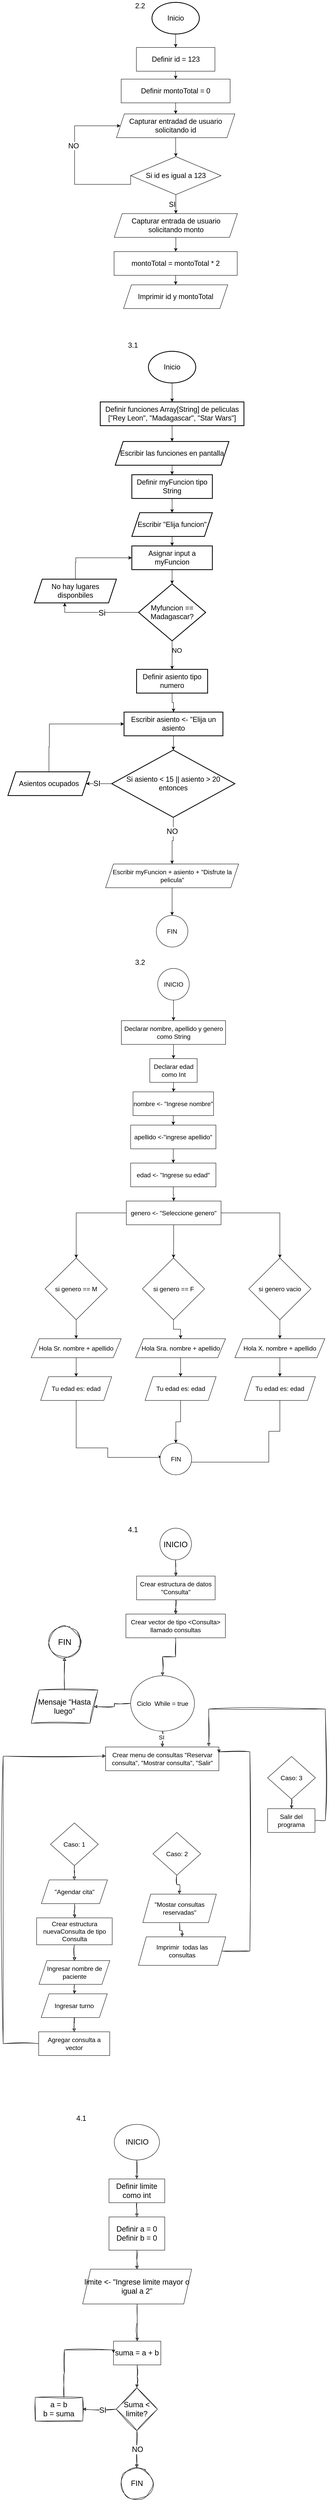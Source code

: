 <mxfile version="23.1.5" type="github">
  <diagram name="Page-1" id="D6jSuuYGtf3E4rri9tUM">
    <mxGraphModel dx="2142" dy="1174" grid="1" gridSize="12" guides="1" tooltips="1" connect="1" arrows="1" fold="1" page="1" pageScale="1" pageWidth="850" pageHeight="1100" math="0" shadow="0">
      <root>
        <mxCell id="0" />
        <mxCell id="1" parent="0" />
        <mxCell id="xoTJzdg2lMnU-Vgop3UH-8" style="edgeStyle=orthogonalEdgeStyle;rounded=0;orthogonalLoop=1;jettySize=auto;html=1;entryX=0.5;entryY=0;entryDx=0;entryDy=0;shadow=0;fontSize=18;" parent="1" source="JSRVEFu7Q7TZ1jJsunZb-2" target="xoTJzdg2lMnU-Vgop3UH-2" edge="1">
          <mxGeometry relative="1" as="geometry" />
        </mxCell>
        <mxCell id="JSRVEFu7Q7TZ1jJsunZb-2" value="&lt;div style=&quot;font-size: 18px;&quot;&gt;&lt;font style=&quot;font-size: 18px;&quot;&gt;Inicio&lt;/font&gt;&lt;/div&gt;" style="ellipse;whiteSpace=wrap;html=1;align=center;strokeWidth=2;fontSize=18;" parent="1" vertex="1">
          <mxGeometry x="365" y="90" width="120" height="80" as="geometry" />
        </mxCell>
        <mxCell id="xoTJzdg2lMnU-Vgop3UH-7" value="" style="edgeStyle=orthogonalEdgeStyle;rounded=0;orthogonalLoop=1;jettySize=auto;html=1;shadow=0;fontSize=18;" parent="1" source="xoTJzdg2lMnU-Vgop3UH-2" target="xoTJzdg2lMnU-Vgop3UH-6" edge="1">
          <mxGeometry relative="1" as="geometry" />
        </mxCell>
        <mxCell id="xoTJzdg2lMnU-Vgop3UH-2" value="&lt;font style=&quot;font-size: 18px;&quot;&gt;Definir id = 123&lt;br style=&quot;font-size: 18px;&quot;&gt;&lt;/font&gt;" style="rounded=0;whiteSpace=wrap;html=1;shadow=0;fontSize=18;" parent="1" vertex="1">
          <mxGeometry x="325.5" y="204" width="199" height="60" as="geometry" />
        </mxCell>
        <mxCell id="xoTJzdg2lMnU-Vgop3UH-12" value="" style="edgeStyle=orthogonalEdgeStyle;rounded=0;orthogonalLoop=1;jettySize=auto;html=1;fontSize=18;" parent="1" source="xoTJzdg2lMnU-Vgop3UH-6" target="xoTJzdg2lMnU-Vgop3UH-11" edge="1">
          <mxGeometry relative="1" as="geometry" />
        </mxCell>
        <mxCell id="xoTJzdg2lMnU-Vgop3UH-6" value="Definir montoTotal = 0" style="whiteSpace=wrap;html=1;rounded=0;shadow=0;fontSize=18;" parent="1" vertex="1">
          <mxGeometry x="287" y="284" width="276" height="60" as="geometry" />
        </mxCell>
        <mxCell id="xoTJzdg2lMnU-Vgop3UH-18" value="" style="edgeStyle=orthogonalEdgeStyle;rounded=0;orthogonalLoop=1;jettySize=auto;html=1;fontSize=18;" parent="1" source="xoTJzdg2lMnU-Vgop3UH-11" target="xoTJzdg2lMnU-Vgop3UH-17" edge="1">
          <mxGeometry relative="1" as="geometry" />
        </mxCell>
        <mxCell id="xoTJzdg2lMnU-Vgop3UH-11" value="Capturar entradad de usuario solicitando id" style="shape=parallelogram;perimeter=parallelogramPerimeter;whiteSpace=wrap;html=1;fixedSize=1;fontSize=18;rounded=0;shadow=0;" parent="1" vertex="1">
          <mxGeometry x="275" y="372" width="300" height="60" as="geometry" />
        </mxCell>
        <mxCell id="xoTJzdg2lMnU-Vgop3UH-19" style="edgeStyle=orthogonalEdgeStyle;rounded=0;orthogonalLoop=1;jettySize=auto;html=1;entryX=0;entryY=0.5;entryDx=0;entryDy=0;exitX=0;exitY=0.5;exitDx=0;exitDy=0;fontSize=18;" parent="1" source="xoTJzdg2lMnU-Vgop3UH-17" target="xoTJzdg2lMnU-Vgop3UH-11" edge="1">
          <mxGeometry relative="1" as="geometry">
            <mxPoint x="168" y="396" as="targetPoint" />
            <Array as="points">
              <mxPoint x="311" y="550" />
              <mxPoint x="169" y="550" />
              <mxPoint x="169" y="402" />
            </Array>
          </mxGeometry>
        </mxCell>
        <mxCell id="xoTJzdg2lMnU-Vgop3UH-20" value="NO" style="edgeLabel;html=1;align=center;verticalAlign=middle;resizable=0;points=[];fontSize=18;" parent="xoTJzdg2lMnU-Vgop3UH-19" vertex="1" connectable="0">
          <mxGeometry x="0.222" y="3" relative="1" as="geometry">
            <mxPoint as="offset" />
          </mxGeometry>
        </mxCell>
        <mxCell id="xoTJzdg2lMnU-Vgop3UH-22" value="" style="edgeStyle=orthogonalEdgeStyle;rounded=0;orthogonalLoop=1;jettySize=auto;html=1;fontSize=18;" parent="1" source="xoTJzdg2lMnU-Vgop3UH-17" target="xoTJzdg2lMnU-Vgop3UH-21" edge="1">
          <mxGeometry relative="1" as="geometry" />
        </mxCell>
        <mxCell id="xoTJzdg2lMnU-Vgop3UH-17" value="Si id es igual a 123" style="rhombus;whiteSpace=wrap;html=1;fontSize=18;rounded=0;shadow=0;" parent="1" vertex="1">
          <mxGeometry x="311" y="480" width="229" height="96" as="geometry" />
        </mxCell>
        <mxCell id="xoTJzdg2lMnU-Vgop3UH-25" value="" style="edgeStyle=orthogonalEdgeStyle;rounded=0;orthogonalLoop=1;jettySize=auto;html=1;fontSize=18;" parent="1" source="xoTJzdg2lMnU-Vgop3UH-21" target="xoTJzdg2lMnU-Vgop3UH-24" edge="1">
          <mxGeometry relative="1" as="geometry" />
        </mxCell>
        <mxCell id="xoTJzdg2lMnU-Vgop3UH-21" value="Capturar entrada de usuario solicitando monto" style="shape=parallelogram;perimeter=parallelogramPerimeter;whiteSpace=wrap;html=1;fixedSize=1;fontSize=18;rounded=0;shadow=0;" parent="1" vertex="1">
          <mxGeometry x="269.5" y="624" width="312" height="60" as="geometry" />
        </mxCell>
        <mxCell id="xoTJzdg2lMnU-Vgop3UH-23" value="SI" style="text;html=1;align=center;verticalAlign=middle;resizable=0;points=[];autosize=1;strokeColor=none;fillColor=none;fontSize=18;" parent="1" vertex="1">
          <mxGeometry x="392" y="583" width="48" height="36" as="geometry" />
        </mxCell>
        <mxCell id="xoTJzdg2lMnU-Vgop3UH-27" value="" style="edgeStyle=orthogonalEdgeStyle;rounded=0;orthogonalLoop=1;jettySize=auto;html=1;fontSize=18;" parent="1" source="xoTJzdg2lMnU-Vgop3UH-24" target="xoTJzdg2lMnU-Vgop3UH-26" edge="1">
          <mxGeometry relative="1" as="geometry" />
        </mxCell>
        <mxCell id="xoTJzdg2lMnU-Vgop3UH-24" value="montoTotal = montoTotal * 2" style="rounded=0;whiteSpace=wrap;html=1;fontSize=18;shadow=0;" parent="1" vertex="1">
          <mxGeometry x="269" y="720" width="312" height="60" as="geometry" />
        </mxCell>
        <mxCell id="xoTJzdg2lMnU-Vgop3UH-26" value="Imprimir id y montoTotal" style="shape=parallelogram;perimeter=parallelogramPerimeter;whiteSpace=wrap;html=1;fixedSize=1;fontSize=18;rounded=0;shadow=0;" parent="1" vertex="1">
          <mxGeometry x="293" y="804" width="264" height="60" as="geometry" />
        </mxCell>
        <mxCell id="xoTJzdg2lMnU-Vgop3UH-28" value="&lt;font style=&quot;font-size: 18px;&quot;&gt;2.2&lt;/font&gt;" style="text;html=1;align=center;verticalAlign=middle;whiteSpace=wrap;rounded=0;" parent="1" vertex="1">
          <mxGeometry x="305" y="84" width="60" height="30" as="geometry" />
        </mxCell>
        <mxCell id="ddKnpVyn28bCaXbPGC_H-5" value="" style="edgeStyle=orthogonalEdgeStyle;rounded=0;orthogonalLoop=1;jettySize=auto;html=1;" parent="1" source="ddKnpVyn28bCaXbPGC_H-1" target="ddKnpVyn28bCaXbPGC_H-4" edge="1">
          <mxGeometry relative="1" as="geometry" />
        </mxCell>
        <mxCell id="ddKnpVyn28bCaXbPGC_H-1" value="&lt;div style=&quot;font-size: 18px;&quot;&gt;&lt;font style=&quot;font-size: 18px;&quot;&gt;Inicio&lt;/font&gt;&lt;/div&gt;" style="ellipse;whiteSpace=wrap;html=1;align=center;strokeWidth=2;fontSize=18;" parent="1" vertex="1">
          <mxGeometry x="356" y="972" width="120" height="80" as="geometry" />
        </mxCell>
        <mxCell id="ddKnpVyn28bCaXbPGC_H-2" value="&lt;font style=&quot;font-size: 18px;&quot;&gt;3.1&lt;/font&gt;" style="text;html=1;align=center;verticalAlign=middle;whiteSpace=wrap;rounded=0;" parent="1" vertex="1">
          <mxGeometry x="287" y="942" width="60" height="30" as="geometry" />
        </mxCell>
        <mxCell id="ddKnpVyn28bCaXbPGC_H-7" value="" style="edgeStyle=orthogonalEdgeStyle;rounded=0;orthogonalLoop=1;jettySize=auto;html=1;" parent="1" source="ddKnpVyn28bCaXbPGC_H-4" target="ddKnpVyn28bCaXbPGC_H-6" edge="1">
          <mxGeometry relative="1" as="geometry" />
        </mxCell>
        <mxCell id="ddKnpVyn28bCaXbPGC_H-4" value="Definir funciones Array[String] de peliculas [&quot;Rey Leon&quot;, &quot;Madagascar&quot;, &quot;Star Wars&quot;]" style="whiteSpace=wrap;html=1;fontSize=18;strokeWidth=2;" parent="1" vertex="1">
          <mxGeometry x="234" y="1100" width="364" height="60" as="geometry" />
        </mxCell>
        <mxCell id="ddKnpVyn28bCaXbPGC_H-9" value="" style="edgeStyle=orthogonalEdgeStyle;rounded=0;orthogonalLoop=1;jettySize=auto;html=1;" parent="1" source="ddKnpVyn28bCaXbPGC_H-6" target="ddKnpVyn28bCaXbPGC_H-8" edge="1">
          <mxGeometry relative="1" as="geometry" />
        </mxCell>
        <mxCell id="ddKnpVyn28bCaXbPGC_H-6" value="Escribir las funciones en pantalla" style="shape=parallelogram;perimeter=parallelogramPerimeter;whiteSpace=wrap;html=1;fixedSize=1;fontSize=18;strokeWidth=2;" parent="1" vertex="1">
          <mxGeometry x="272" y="1200" width="288" height="60" as="geometry" />
        </mxCell>
        <mxCell id="ddKnpVyn28bCaXbPGC_H-11" value="" style="edgeStyle=orthogonalEdgeStyle;rounded=0;orthogonalLoop=1;jettySize=auto;html=1;" parent="1" source="ddKnpVyn28bCaXbPGC_H-8" target="ddKnpVyn28bCaXbPGC_H-10" edge="1">
          <mxGeometry relative="1" as="geometry" />
        </mxCell>
        <mxCell id="ddKnpVyn28bCaXbPGC_H-8" value="Definir myFuncion tipo String" style="whiteSpace=wrap;html=1;fontSize=18;strokeWidth=2;" parent="1" vertex="1">
          <mxGeometry x="314" y="1284" width="204" height="60" as="geometry" />
        </mxCell>
        <mxCell id="ddKnpVyn28bCaXbPGC_H-13" value="" style="edgeStyle=orthogonalEdgeStyle;rounded=0;orthogonalLoop=1;jettySize=auto;html=1;" parent="1" source="ddKnpVyn28bCaXbPGC_H-10" target="ddKnpVyn28bCaXbPGC_H-12" edge="1">
          <mxGeometry relative="1" as="geometry" />
        </mxCell>
        <mxCell id="ddKnpVyn28bCaXbPGC_H-10" value="Escribir &quot;Elija funcion&quot;" style="shape=parallelogram;perimeter=parallelogramPerimeter;whiteSpace=wrap;html=1;fixedSize=1;fontSize=18;strokeWidth=2;" parent="1" vertex="1">
          <mxGeometry x="314" y="1380" width="204" height="60" as="geometry" />
        </mxCell>
        <mxCell id="ddKnpVyn28bCaXbPGC_H-15" value="" style="edgeStyle=orthogonalEdgeStyle;rounded=0;orthogonalLoop=1;jettySize=auto;html=1;" parent="1" source="ddKnpVyn28bCaXbPGC_H-12" target="ddKnpVyn28bCaXbPGC_H-14" edge="1">
          <mxGeometry relative="1" as="geometry" />
        </mxCell>
        <mxCell id="ddKnpVyn28bCaXbPGC_H-12" value="Asignar input a myFuncion" style="whiteSpace=wrap;html=1;fontSize=18;strokeWidth=2;" parent="1" vertex="1">
          <mxGeometry x="314" y="1464" width="204" height="60" as="geometry" />
        </mxCell>
        <mxCell id="ddKnpVyn28bCaXbPGC_H-24" style="edgeStyle=orthogonalEdgeStyle;rounded=0;orthogonalLoop=1;jettySize=auto;html=1;entryX=0.37;entryY=1;entryDx=0;entryDy=0;entryPerimeter=0;fontSize=18;" parent="1" source="ddKnpVyn28bCaXbPGC_H-14" target="ddKnpVyn28bCaXbPGC_H-20" edge="1">
          <mxGeometry relative="1" as="geometry">
            <mxPoint x="156" y="1632" as="targetPoint" />
          </mxGeometry>
        </mxCell>
        <mxCell id="ddKnpVyn28bCaXbPGC_H-28" value="&lt;font style=&quot;font-size: 20px;&quot;&gt;Si&lt;/font&gt;" style="edgeLabel;html=1;align=center;verticalAlign=middle;resizable=0;points=[];" parent="ddKnpVyn28bCaXbPGC_H-24" vertex="1" connectable="0">
          <mxGeometry x="-0.118" relative="1" as="geometry">
            <mxPoint as="offset" />
          </mxGeometry>
        </mxCell>
        <mxCell id="ddKnpVyn28bCaXbPGC_H-30" value="" style="edgeStyle=orthogonalEdgeStyle;rounded=0;orthogonalLoop=1;jettySize=auto;html=1;" parent="1" source="ddKnpVyn28bCaXbPGC_H-14" target="ddKnpVyn28bCaXbPGC_H-29" edge="1">
          <mxGeometry relative="1" as="geometry" />
        </mxCell>
        <mxCell id="ddKnpVyn28bCaXbPGC_H-14" value="Myfuncion == Madagascar?" style="rhombus;whiteSpace=wrap;html=1;fontSize=18;strokeWidth=2;" parent="1" vertex="1">
          <mxGeometry x="331" y="1560" width="170" height="144" as="geometry" />
        </mxCell>
        <mxCell id="ddKnpVyn28bCaXbPGC_H-26" style="edgeStyle=orthogonalEdgeStyle;rounded=0;orthogonalLoop=1;jettySize=auto;html=1;entryX=0;entryY=0.5;entryDx=0;entryDy=0;" parent="1" source="ddKnpVyn28bCaXbPGC_H-20" target="ddKnpVyn28bCaXbPGC_H-12" edge="1">
          <mxGeometry relative="1" as="geometry">
            <mxPoint x="171" y="1464" as="targetPoint" />
            <Array as="points">
              <mxPoint x="171" y="1506" />
              <mxPoint x="172" y="1506" />
              <mxPoint x="172" y="1494" />
            </Array>
          </mxGeometry>
        </mxCell>
        <mxCell id="ddKnpVyn28bCaXbPGC_H-20" value="No hay lugares disponbiles" style="shape=parallelogram;perimeter=parallelogramPerimeter;whiteSpace=wrap;html=1;fixedSize=1;fontSize=18;strokeWidth=2;" parent="1" vertex="1">
          <mxGeometry x="67" y="1548" width="208" height="60" as="geometry" />
        </mxCell>
        <mxCell id="ddKnpVyn28bCaXbPGC_H-32" value="" style="edgeStyle=orthogonalEdgeStyle;rounded=0;orthogonalLoop=1;jettySize=auto;html=1;" parent="1" source="ddKnpVyn28bCaXbPGC_H-29" target="ddKnpVyn28bCaXbPGC_H-31" edge="1">
          <mxGeometry relative="1" as="geometry" />
        </mxCell>
        <mxCell id="ddKnpVyn28bCaXbPGC_H-29" value="Definir asiento tipo numero" style="whiteSpace=wrap;html=1;fontSize=18;strokeWidth=2;" parent="1" vertex="1">
          <mxGeometry x="326" y="1776" width="180" height="60" as="geometry" />
        </mxCell>
        <mxCell id="ddKnpVyn28bCaXbPGC_H-34" value="" style="edgeStyle=orthogonalEdgeStyle;rounded=0;orthogonalLoop=1;jettySize=auto;html=1;" parent="1" source="ddKnpVyn28bCaXbPGC_H-31" target="ddKnpVyn28bCaXbPGC_H-33" edge="1">
          <mxGeometry relative="1" as="geometry" />
        </mxCell>
        <mxCell id="ddKnpVyn28bCaXbPGC_H-31" value="Escribir asiento &amp;lt;- &quot;Elija un asiento" style="whiteSpace=wrap;html=1;fontSize=18;strokeWidth=2;" parent="1" vertex="1">
          <mxGeometry x="294.25" y="1884" width="250.5" height="60" as="geometry" />
        </mxCell>
        <mxCell id="ddKnpVyn28bCaXbPGC_H-38" style="edgeStyle=orthogonalEdgeStyle;rounded=0;orthogonalLoop=1;jettySize=auto;html=1;" parent="1" source="ddKnpVyn28bCaXbPGC_H-33" target="ddKnpVyn28bCaXbPGC_H-35" edge="1">
          <mxGeometry relative="1" as="geometry" />
        </mxCell>
        <mxCell id="ddKnpVyn28bCaXbPGC_H-41" value="SI" style="edgeLabel;html=1;align=center;verticalAlign=middle;resizable=0;points=[];fontSize=19;" parent="ddKnpVyn28bCaXbPGC_H-38" vertex="1" connectable="0">
          <mxGeometry x="0.187" relative="1" as="geometry">
            <mxPoint as="offset" />
          </mxGeometry>
        </mxCell>
        <mxCell id="ddKnpVyn28bCaXbPGC_H-40" style="edgeStyle=orthogonalEdgeStyle;rounded=0;orthogonalLoop=1;jettySize=auto;html=1;entryX=0.5;entryY=0;entryDx=0;entryDy=0;" parent="1" source="ddKnpVyn28bCaXbPGC_H-33" target="ddKnpVyn28bCaXbPGC_H-44" edge="1">
          <mxGeometry relative="1" as="geometry">
            <mxPoint x="420" y="2268" as="targetPoint" />
          </mxGeometry>
        </mxCell>
        <mxCell id="ddKnpVyn28bCaXbPGC_H-42" value="&lt;font style=&quot;font-size: 19px;&quot;&gt;NO&lt;/font&gt;" style="edgeLabel;html=1;align=center;verticalAlign=middle;resizable=0;points=[];" parent="ddKnpVyn28bCaXbPGC_H-40" vertex="1" connectable="0">
          <mxGeometry x="-0.413" y="-3" relative="1" as="geometry">
            <mxPoint as="offset" />
          </mxGeometry>
        </mxCell>
        <mxCell id="ddKnpVyn28bCaXbPGC_H-33" value="Si asiento &lt; 15 || asiento &gt; 20 entonces" style="rhombus;whiteSpace=wrap;html=1;fontSize=18;strokeWidth=2;" parent="1" vertex="1">
          <mxGeometry x="263" y="1980" width="312" height="170" as="geometry" />
        </mxCell>
        <mxCell id="ddKnpVyn28bCaXbPGC_H-39" style="edgeStyle=orthogonalEdgeStyle;rounded=0;orthogonalLoop=1;jettySize=auto;html=1;entryX=0;entryY=0.5;entryDx=0;entryDy=0;" parent="1" source="ddKnpVyn28bCaXbPGC_H-35" target="ddKnpVyn28bCaXbPGC_H-31" edge="1">
          <mxGeometry relative="1" as="geometry">
            <mxPoint x="144" y="1908" as="targetPoint" />
            <Array as="points">
              <mxPoint x="104" y="1972" />
              <mxPoint x="105" y="1914" />
            </Array>
          </mxGeometry>
        </mxCell>
        <mxCell id="ddKnpVyn28bCaXbPGC_H-35" value="Asientos ocupados" style="shape=parallelogram;perimeter=parallelogramPerimeter;whiteSpace=wrap;html=1;fixedSize=1;fontSize=18;strokeWidth=2;" parent="1" vertex="1">
          <mxGeometry y="2035" width="208" height="60" as="geometry" />
        </mxCell>
        <mxCell id="ddKnpVyn28bCaXbPGC_H-37" value="&lt;font style=&quot;font-size: 17px;&quot;&gt;NO&lt;/font&gt;" style="text;html=1;align=center;verticalAlign=middle;resizable=0;points=[];autosize=1;strokeColor=none;fillColor=none;" parent="1" vertex="1">
          <mxGeometry x="404" y="1711" width="48" height="36" as="geometry" />
        </mxCell>
        <mxCell id="ddKnpVyn28bCaXbPGC_H-46" value="" style="edgeStyle=orthogonalEdgeStyle;rounded=0;orthogonalLoop=1;jettySize=auto;html=1;" parent="1" source="ddKnpVyn28bCaXbPGC_H-44" target="ddKnpVyn28bCaXbPGC_H-45" edge="1">
          <mxGeometry relative="1" as="geometry" />
        </mxCell>
        <mxCell id="ddKnpVyn28bCaXbPGC_H-44" value="Escribir myFuncion + asiento + &quot;Disfrute la pelicula&quot;" style="shape=parallelogram;perimeter=parallelogramPerimeter;whiteSpace=wrap;html=1;fixedSize=1;fontSize=16;" parent="1" vertex="1">
          <mxGeometry x="247.5" y="2268" width="337" height="60" as="geometry" />
        </mxCell>
        <mxCell id="ddKnpVyn28bCaXbPGC_H-45" value="FIN" style="ellipse;whiteSpace=wrap;html=1;fontSize=16;" parent="1" vertex="1">
          <mxGeometry x="376" y="2398" width="80" height="80" as="geometry" />
        </mxCell>
        <mxCell id="TKe2ElwG2QkSB_HnAReY-3" value="" style="edgeStyle=orthogonalEdgeStyle;rounded=0;orthogonalLoop=1;jettySize=auto;html=1;" parent="1" source="TKe2ElwG2QkSB_HnAReY-1" target="TKe2ElwG2QkSB_HnAReY-2" edge="1">
          <mxGeometry relative="1" as="geometry" />
        </mxCell>
        <mxCell id="TKe2ElwG2QkSB_HnAReY-1" value="INICIO" style="ellipse;whiteSpace=wrap;html=1;fontSize=16;" parent="1" vertex="1">
          <mxGeometry x="379.5" y="2532" width="80" height="80" as="geometry" />
        </mxCell>
        <mxCell id="TKe2ElwG2QkSB_HnAReY-6" value="" style="edgeStyle=orthogonalEdgeStyle;rounded=0;orthogonalLoop=1;jettySize=auto;html=1;" parent="1" source="TKe2ElwG2QkSB_HnAReY-2" target="TKe2ElwG2QkSB_HnAReY-5" edge="1">
          <mxGeometry relative="1" as="geometry" />
        </mxCell>
        <mxCell id="TKe2ElwG2QkSB_HnAReY-2" value="Declarar nombre, apellido y genero como String" style="whiteSpace=wrap;html=1;fontSize=16;" parent="1" vertex="1">
          <mxGeometry x="287.5" y="2664" width="264" height="60" as="geometry" />
        </mxCell>
        <mxCell id="TKe2ElwG2QkSB_HnAReY-4" value="&lt;font style=&quot;font-size: 18px;&quot;&gt;3.2&lt;br&gt;&lt;/font&gt;" style="text;html=1;align=center;verticalAlign=middle;whiteSpace=wrap;rounded=0;" parent="1" vertex="1">
          <mxGeometry x="305" y="2502" width="60" height="30" as="geometry" />
        </mxCell>
        <mxCell id="TKe2ElwG2QkSB_HnAReY-8" value="" style="edgeStyle=orthogonalEdgeStyle;rounded=0;orthogonalLoop=1;jettySize=auto;html=1;" parent="1" source="TKe2ElwG2QkSB_HnAReY-5" target="TKe2ElwG2QkSB_HnAReY-7" edge="1">
          <mxGeometry relative="1" as="geometry" />
        </mxCell>
        <mxCell id="TKe2ElwG2QkSB_HnAReY-5" value="Declarar edad como Int" style="whiteSpace=wrap;html=1;fontSize=16;" parent="1" vertex="1">
          <mxGeometry x="359.5" y="2760" width="120" height="60" as="geometry" />
        </mxCell>
        <mxCell id="TKe2ElwG2QkSB_HnAReY-11" value="" style="edgeStyle=orthogonalEdgeStyle;rounded=0;orthogonalLoop=1;jettySize=auto;html=1;" parent="1" source="TKe2ElwG2QkSB_HnAReY-7" target="TKe2ElwG2QkSB_HnAReY-10" edge="1">
          <mxGeometry relative="1" as="geometry" />
        </mxCell>
        <mxCell id="TKe2ElwG2QkSB_HnAReY-7" value="nombre &amp;lt;- &quot;Ingrese nombre&quot;" style="whiteSpace=wrap;html=1;fontSize=16;" parent="1" vertex="1">
          <mxGeometry x="317" y="2844" width="204" height="60" as="geometry" />
        </mxCell>
        <mxCell id="TKe2ElwG2QkSB_HnAReY-16" value="" style="edgeStyle=orthogonalEdgeStyle;rounded=0;orthogonalLoop=1;jettySize=auto;html=1;" parent="1" source="TKe2ElwG2QkSB_HnAReY-10" target="TKe2ElwG2QkSB_HnAReY-14" edge="1">
          <mxGeometry relative="1" as="geometry" />
        </mxCell>
        <mxCell id="TKe2ElwG2QkSB_HnAReY-10" value="apellido &amp;lt;-&quot;ingrese apellido&quot;" style="whiteSpace=wrap;html=1;fontSize=16;" parent="1" vertex="1">
          <mxGeometry x="311" y="2928" width="216" height="60" as="geometry" />
        </mxCell>
        <mxCell id="TKe2ElwG2QkSB_HnAReY-18" value="" style="edgeStyle=orthogonalEdgeStyle;rounded=0;orthogonalLoop=1;jettySize=auto;html=1;" parent="1" source="TKe2ElwG2QkSB_HnAReY-14" target="TKe2ElwG2QkSB_HnAReY-17" edge="1">
          <mxGeometry relative="1" as="geometry" />
        </mxCell>
        <mxCell id="TKe2ElwG2QkSB_HnAReY-14" value="edad &amp;lt;- &quot;Ingrese su edad&quot;" style="whiteSpace=wrap;html=1;fontSize=16;" parent="1" vertex="1">
          <mxGeometry x="311" y="3024" width="216" height="60" as="geometry" />
        </mxCell>
        <mxCell id="TKe2ElwG2QkSB_HnAReY-20" value="" style="edgeStyle=orthogonalEdgeStyle;rounded=0;orthogonalLoop=1;jettySize=auto;html=1;" parent="1" source="TKe2ElwG2QkSB_HnAReY-17" target="TKe2ElwG2QkSB_HnAReY-19" edge="1">
          <mxGeometry relative="1" as="geometry" />
        </mxCell>
        <mxCell id="TKe2ElwG2QkSB_HnAReY-23" style="edgeStyle=orthogonalEdgeStyle;rounded=0;orthogonalLoop=1;jettySize=auto;html=1;" parent="1" source="TKe2ElwG2QkSB_HnAReY-17" target="TKe2ElwG2QkSB_HnAReY-21" edge="1">
          <mxGeometry relative="1" as="geometry" />
        </mxCell>
        <mxCell id="TKe2ElwG2QkSB_HnAReY-24" style="edgeStyle=orthogonalEdgeStyle;rounded=0;orthogonalLoop=1;jettySize=auto;html=1;entryX=0.5;entryY=0;entryDx=0;entryDy=0;" parent="1" source="TKe2ElwG2QkSB_HnAReY-17" target="TKe2ElwG2QkSB_HnAReY-22" edge="1">
          <mxGeometry relative="1" as="geometry">
            <mxPoint x="600" y="3150" as="targetPoint" />
          </mxGeometry>
        </mxCell>
        <mxCell id="TKe2ElwG2QkSB_HnAReY-17" value="genero &amp;lt;- &quot;Seleccione genero&quot;" style="whiteSpace=wrap;html=1;fontSize=16;" parent="1" vertex="1">
          <mxGeometry x="300" y="3120" width="240" height="60" as="geometry" />
        </mxCell>
        <mxCell id="TKe2ElwG2QkSB_HnAReY-27" value="" style="edgeStyle=orthogonalEdgeStyle;rounded=0;orthogonalLoop=1;jettySize=auto;html=1;" parent="1" source="TKe2ElwG2QkSB_HnAReY-19" target="TKe2ElwG2QkSB_HnAReY-26" edge="1">
          <mxGeometry relative="1" as="geometry" />
        </mxCell>
        <mxCell id="TKe2ElwG2QkSB_HnAReY-19" value="si genero == M" style="rhombus;whiteSpace=wrap;html=1;fontSize=16;" parent="1" vertex="1">
          <mxGeometry x="94.25" y="3264" width="157.5" height="156" as="geometry" />
        </mxCell>
        <mxCell id="TKe2ElwG2QkSB_HnAReY-36" style="edgeStyle=orthogonalEdgeStyle;rounded=0;orthogonalLoop=1;jettySize=auto;html=1;entryX=0.5;entryY=0;entryDx=0;entryDy=0;" parent="1" source="TKe2ElwG2QkSB_HnAReY-21" target="TKe2ElwG2QkSB_HnAReY-31" edge="1">
          <mxGeometry relative="1" as="geometry" />
        </mxCell>
        <mxCell id="TKe2ElwG2QkSB_HnAReY-21" value="si genero == F" style="rhombus;whiteSpace=wrap;html=1;fontSize=16;" parent="1" vertex="1">
          <mxGeometry x="340.75" y="3264" width="157.5" height="156" as="geometry" />
        </mxCell>
        <mxCell id="TKe2ElwG2QkSB_HnAReY-37" style="edgeStyle=orthogonalEdgeStyle;rounded=0;orthogonalLoop=1;jettySize=auto;html=1;entryX=0.5;entryY=0;entryDx=0;entryDy=0;" parent="1" source="TKe2ElwG2QkSB_HnAReY-22" target="TKe2ElwG2QkSB_HnAReY-34" edge="1">
          <mxGeometry relative="1" as="geometry" />
        </mxCell>
        <mxCell id="TKe2ElwG2QkSB_HnAReY-22" value="si genero vacio" style="rhombus;whiteSpace=wrap;html=1;fontSize=16;" parent="1" vertex="1">
          <mxGeometry x="610.25" y="3264" width="157.5" height="156" as="geometry" />
        </mxCell>
        <mxCell id="TKe2ElwG2QkSB_HnAReY-29" value="" style="edgeStyle=orthogonalEdgeStyle;rounded=0;orthogonalLoop=1;jettySize=auto;html=1;" parent="1" source="TKe2ElwG2QkSB_HnAReY-26" target="TKe2ElwG2QkSB_HnAReY-28" edge="1">
          <mxGeometry relative="1" as="geometry" />
        </mxCell>
        <mxCell id="TKe2ElwG2QkSB_HnAReY-26" value="Hola Sr. nombre + apellido" style="shape=parallelogram;perimeter=parallelogramPerimeter;whiteSpace=wrap;html=1;fixedSize=1;fontSize=16;align=center;verticalAlign=middle;" parent="1" vertex="1">
          <mxGeometry x="59" y="3468" width="228" height="48" as="geometry" />
        </mxCell>
        <mxCell id="TKe2ElwG2QkSB_HnAReY-41" style="edgeStyle=orthogonalEdgeStyle;rounded=0;orthogonalLoop=1;jettySize=auto;html=1;entryX=0;entryY=0.5;entryDx=0;entryDy=0;" parent="1" source="TKe2ElwG2QkSB_HnAReY-28" target="TKe2ElwG2QkSB_HnAReY-38" edge="1">
          <mxGeometry relative="1" as="geometry">
            <mxPoint x="252" y="3756" as="targetPoint" />
            <Array as="points">
              <mxPoint x="173" y="3744" />
              <mxPoint x="253" y="3744" />
              <mxPoint x="253" y="3768" />
              <mxPoint x="385" y="3768" />
            </Array>
          </mxGeometry>
        </mxCell>
        <mxCell id="TKe2ElwG2QkSB_HnAReY-28" value="Tu edad es: edad" style="shape=parallelogram;perimeter=parallelogramPerimeter;whiteSpace=wrap;html=1;fixedSize=1;fontSize=16;" parent="1" vertex="1">
          <mxGeometry x="83" y="3564" width="180" height="60" as="geometry" />
        </mxCell>
        <mxCell id="TKe2ElwG2QkSB_HnAReY-30" value="" style="edgeStyle=orthogonalEdgeStyle;rounded=0;orthogonalLoop=1;jettySize=auto;html=1;" parent="1" source="TKe2ElwG2QkSB_HnAReY-31" target="TKe2ElwG2QkSB_HnAReY-32" edge="1">
          <mxGeometry relative="1" as="geometry" />
        </mxCell>
        <mxCell id="TKe2ElwG2QkSB_HnAReY-31" value="Hola Sra. nombre + apellido" style="shape=parallelogram;perimeter=parallelogramPerimeter;whiteSpace=wrap;html=1;fixedSize=1;fontSize=16;align=center;verticalAlign=middle;" parent="1" vertex="1">
          <mxGeometry x="323.5" y="3468" width="228" height="48" as="geometry" />
        </mxCell>
        <mxCell id="TKe2ElwG2QkSB_HnAReY-40" style="edgeStyle=orthogonalEdgeStyle;rounded=0;orthogonalLoop=1;jettySize=auto;html=1;entryX=0.5;entryY=0;entryDx=0;entryDy=0;" parent="1" source="TKe2ElwG2QkSB_HnAReY-32" target="TKe2ElwG2QkSB_HnAReY-38" edge="1">
          <mxGeometry relative="1" as="geometry" />
        </mxCell>
        <mxCell id="TKe2ElwG2QkSB_HnAReY-32" value="Tu edad es: edad" style="shape=parallelogram;perimeter=parallelogramPerimeter;whiteSpace=wrap;html=1;fixedSize=1;fontSize=16;" parent="1" vertex="1">
          <mxGeometry x="347.5" y="3564" width="180" height="60" as="geometry" />
        </mxCell>
        <mxCell id="TKe2ElwG2QkSB_HnAReY-33" value="" style="edgeStyle=orthogonalEdgeStyle;rounded=0;orthogonalLoop=1;jettySize=auto;html=1;" parent="1" source="TKe2ElwG2QkSB_HnAReY-34" target="TKe2ElwG2QkSB_HnAReY-35" edge="1">
          <mxGeometry relative="1" as="geometry" />
        </mxCell>
        <mxCell id="TKe2ElwG2QkSB_HnAReY-34" value="Hola X. nombre + apellido" style="shape=parallelogram;perimeter=parallelogramPerimeter;whiteSpace=wrap;html=1;fixedSize=1;fontSize=16;align=center;verticalAlign=middle;" parent="1" vertex="1">
          <mxGeometry x="575" y="3468" width="228" height="48" as="geometry" />
        </mxCell>
        <mxCell id="TKe2ElwG2QkSB_HnAReY-39" style="edgeStyle=orthogonalEdgeStyle;rounded=0;orthogonalLoop=1;jettySize=auto;html=1;entryX=1;entryY=0.5;entryDx=0;entryDy=0;" parent="1" source="TKe2ElwG2QkSB_HnAReY-35" target="TKe2ElwG2QkSB_HnAReY-38" edge="1">
          <mxGeometry relative="1" as="geometry">
            <mxPoint x="660" y="3780" as="targetPoint" />
            <Array as="points">
              <mxPoint x="689" y="3702" />
              <mxPoint x="661" y="3702" />
              <mxPoint x="661" y="3780" />
              <mxPoint x="440" y="3780" />
            </Array>
          </mxGeometry>
        </mxCell>
        <mxCell id="TKe2ElwG2QkSB_HnAReY-35" value="Tu edad es: edad" style="shape=parallelogram;perimeter=parallelogramPerimeter;whiteSpace=wrap;html=1;fixedSize=1;fontSize=16;" parent="1" vertex="1">
          <mxGeometry x="599" y="3564" width="180" height="60" as="geometry" />
        </mxCell>
        <mxCell id="TKe2ElwG2QkSB_HnAReY-38" value="FIN" style="ellipse;whiteSpace=wrap;html=1;fontSize=16;" parent="1" vertex="1">
          <mxGeometry x="385.5" y="3732" width="80" height="80" as="geometry" />
        </mxCell>
        <mxCell id="TKe2ElwG2QkSB_HnAReY-44" value="&lt;font style=&quot;font-size: 18px;&quot;&gt;4.1&lt;br&gt;&lt;/font&gt;" style="text;html=1;align=center;verticalAlign=middle;whiteSpace=wrap;rounded=0;" parent="1" vertex="1">
          <mxGeometry x="287" y="3936" width="60" height="30" as="geometry" />
        </mxCell>
        <mxCell id="XLz9ImO0OK9Tm3Yt1rik-2" value="" style="edgeStyle=orthogonalEdgeStyle;rounded=0;sketch=1;hachureGap=4;jiggle=2;curveFitting=1;orthogonalLoop=1;jettySize=auto;html=1;" edge="1" parent="1" source="TKe2ElwG2QkSB_HnAReY-45" target="XLz9ImO0OK9Tm3Yt1rik-1">
          <mxGeometry relative="1" as="geometry" />
        </mxCell>
        <mxCell id="TKe2ElwG2QkSB_HnAReY-45" value="&lt;font style=&quot;font-size: 20px;&quot;&gt;INICIO&lt;/font&gt;" style="ellipse;whiteSpace=wrap;html=1;fontSize=16;" parent="1" vertex="1">
          <mxGeometry x="385" y="3947" width="80" height="80" as="geometry" />
        </mxCell>
        <mxCell id="XLz9ImO0OK9Tm3Yt1rik-4" value="" style="edgeStyle=orthogonalEdgeStyle;rounded=0;sketch=1;hachureGap=4;jiggle=2;curveFitting=1;orthogonalLoop=1;jettySize=auto;html=1;" edge="1" parent="1" source="XLz9ImO0OK9Tm3Yt1rik-1" target="XLz9ImO0OK9Tm3Yt1rik-3">
          <mxGeometry relative="1" as="geometry" />
        </mxCell>
        <mxCell id="XLz9ImO0OK9Tm3Yt1rik-1" value="Crear estructura de datos &quot;Consulta&quot;" style="whiteSpace=wrap;html=1;fontSize=16;" vertex="1" parent="1">
          <mxGeometry x="326" y="4068" width="199" height="60" as="geometry" />
        </mxCell>
        <mxCell id="XLz9ImO0OK9Tm3Yt1rik-8" value="" style="edgeStyle=orthogonalEdgeStyle;rounded=0;sketch=1;hachureGap=4;jiggle=2;curveFitting=1;orthogonalLoop=1;jettySize=auto;html=1;" edge="1" parent="1" source="XLz9ImO0OK9Tm3Yt1rik-3" target="XLz9ImO0OK9Tm3Yt1rik-7">
          <mxGeometry relative="1" as="geometry" />
        </mxCell>
        <mxCell id="XLz9ImO0OK9Tm3Yt1rik-3" value="&lt;div&gt;&lt;br&gt;&lt;/div&gt;&lt;div&gt;Crear vector de tipo &amp;lt;Consulta&amp;gt; llamado consultas&lt;/div&gt;&lt;div&gt;&lt;br&gt;&lt;/div&gt;" style="whiteSpace=wrap;html=1;fontSize=16;" vertex="1" parent="1">
          <mxGeometry x="299" y="4164" width="252" height="60" as="geometry" />
        </mxCell>
        <mxCell id="XLz9ImO0OK9Tm3Yt1rik-15" value="" style="edgeStyle=orthogonalEdgeStyle;rounded=0;sketch=1;hachureGap=4;jiggle=2;curveFitting=1;orthogonalLoop=1;jettySize=auto;html=1;" edge="1" parent="1" source="XLz9ImO0OK9Tm3Yt1rik-7" target="XLz9ImO0OK9Tm3Yt1rik-14">
          <mxGeometry relative="1" as="geometry" />
        </mxCell>
        <mxCell id="XLz9ImO0OK9Tm3Yt1rik-51" value="&lt;span style=&quot;font-size: 14px;&quot;&gt;&amp;nbsp;&lt;/span&gt;" style="edgeLabel;html=1;align=center;verticalAlign=middle;resizable=0;points=[];sketch=1;hachureGap=4;jiggle=2;curveFitting=1;" vertex="1" connectable="0" parent="XLz9ImO0OK9Tm3Yt1rik-15">
          <mxGeometry x="-0.265" y="3" relative="1" as="geometry">
            <mxPoint as="offset" />
          </mxGeometry>
        </mxCell>
        <mxCell id="XLz9ImO0OK9Tm3Yt1rik-52" value="&lt;font style=&quot;font-size: 15px;&quot;&gt;SI&lt;/font&gt;" style="edgeLabel;html=1;align=center;verticalAlign=middle;resizable=0;points=[];sketch=1;hachureGap=4;jiggle=2;curveFitting=1;" vertex="1" connectable="0" parent="XLz9ImO0OK9Tm3Yt1rik-15">
          <mxGeometry x="-0.265" y="-3" relative="1" as="geometry">
            <mxPoint as="offset" />
          </mxGeometry>
        </mxCell>
        <mxCell id="XLz9ImO0OK9Tm3Yt1rik-57" style="edgeStyle=orthogonalEdgeStyle;rounded=0;sketch=1;hachureGap=4;jiggle=2;curveFitting=1;orthogonalLoop=1;jettySize=auto;html=1;" edge="1" parent="1" source="XLz9ImO0OK9Tm3Yt1rik-7" target="XLz9ImO0OK9Tm3Yt1rik-55">
          <mxGeometry relative="1" as="geometry" />
        </mxCell>
        <mxCell id="XLz9ImO0OK9Tm3Yt1rik-7" value="Ciclo&amp;nbsp; While = true" style="ellipse;whiteSpace=wrap;html=1;fontSize=16;" vertex="1" parent="1">
          <mxGeometry x="311" y="4320" width="161.72" height="140" as="geometry" />
        </mxCell>
        <mxCell id="XLz9ImO0OK9Tm3Yt1rik-21" value="" style="edgeStyle=orthogonalEdgeStyle;rounded=0;sketch=1;hachureGap=4;jiggle=2;curveFitting=1;orthogonalLoop=1;jettySize=auto;html=1;" edge="1" parent="1" source="XLz9ImO0OK9Tm3Yt1rik-10" target="XLz9ImO0OK9Tm3Yt1rik-20">
          <mxGeometry relative="1" as="geometry" />
        </mxCell>
        <mxCell id="XLz9ImO0OK9Tm3Yt1rik-10" value="Caso: 1" style="rhombus;whiteSpace=wrap;html=1;fontSize=16;" vertex="1" parent="1">
          <mxGeometry x="108" y="4692" width="121" height="108" as="geometry" />
        </mxCell>
        <mxCell id="XLz9ImO0OK9Tm3Yt1rik-14" value="Crear menu de consultas &quot;Reservar consulta&quot;, &quot;Mostrar consulta&quot;, &quot;Salir&quot;" style="whiteSpace=wrap;html=1;fontSize=16;" vertex="1" parent="1">
          <mxGeometry x="247.5" y="4500" width="287" height="60" as="geometry" />
        </mxCell>
        <mxCell id="XLz9ImO0OK9Tm3Yt1rik-23" value="" style="edgeStyle=orthogonalEdgeStyle;rounded=0;sketch=1;hachureGap=4;jiggle=2;curveFitting=1;orthogonalLoop=1;jettySize=auto;html=1;" edge="1" parent="1" source="XLz9ImO0OK9Tm3Yt1rik-20" target="XLz9ImO0OK9Tm3Yt1rik-22">
          <mxGeometry relative="1" as="geometry" />
        </mxCell>
        <mxCell id="XLz9ImO0OK9Tm3Yt1rik-20" value="&quot;Agendar cita&quot;" style="shape=parallelogram;perimeter=parallelogramPerimeter;whiteSpace=wrap;html=1;fixedSize=1;fontSize=16;" vertex="1" parent="1">
          <mxGeometry x="84.75" y="4836" width="167.5" height="60" as="geometry" />
        </mxCell>
        <mxCell id="XLz9ImO0OK9Tm3Yt1rik-25" value="" style="edgeStyle=orthogonalEdgeStyle;rounded=0;sketch=1;hachureGap=4;jiggle=2;curveFitting=1;orthogonalLoop=1;jettySize=auto;html=1;" edge="1" parent="1" source="XLz9ImO0OK9Tm3Yt1rik-22" target="XLz9ImO0OK9Tm3Yt1rik-24">
          <mxGeometry relative="1" as="geometry" />
        </mxCell>
        <mxCell id="XLz9ImO0OK9Tm3Yt1rik-22" value="Crear estructura nuevaConsulta de tipo Consulta" style="whiteSpace=wrap;html=1;fontSize=16;" vertex="1" parent="1">
          <mxGeometry x="72.75" y="4932" width="191.5" height="68" as="geometry" />
        </mxCell>
        <mxCell id="XLz9ImO0OK9Tm3Yt1rik-27" value="" style="edgeStyle=orthogonalEdgeStyle;rounded=0;sketch=1;hachureGap=4;jiggle=2;curveFitting=1;orthogonalLoop=1;jettySize=auto;html=1;" edge="1" parent="1" source="XLz9ImO0OK9Tm3Yt1rik-24" target="XLz9ImO0OK9Tm3Yt1rik-26">
          <mxGeometry relative="1" as="geometry" />
        </mxCell>
        <mxCell id="XLz9ImO0OK9Tm3Yt1rik-24" value="Ingresar nombre de paciente" style="shape=parallelogram;perimeter=parallelogramPerimeter;whiteSpace=wrap;html=1;fixedSize=1;fontSize=16;" vertex="1" parent="1">
          <mxGeometry x="78.75" y="5040" width="179.5" height="60" as="geometry" />
        </mxCell>
        <mxCell id="XLz9ImO0OK9Tm3Yt1rik-29" value="" style="edgeStyle=orthogonalEdgeStyle;rounded=0;sketch=1;hachureGap=4;jiggle=2;curveFitting=1;orthogonalLoop=1;jettySize=auto;html=1;" edge="1" parent="1" source="XLz9ImO0OK9Tm3Yt1rik-26" target="XLz9ImO0OK9Tm3Yt1rik-28">
          <mxGeometry relative="1" as="geometry" />
        </mxCell>
        <mxCell id="XLz9ImO0OK9Tm3Yt1rik-26" value="Ingresar turno" style="shape=parallelogram;perimeter=parallelogramPerimeter;whiteSpace=wrap;html=1;fixedSize=1;fontSize=16;" vertex="1" parent="1">
          <mxGeometry x="84.25" y="5124" width="167.5" height="60" as="geometry" />
        </mxCell>
        <mxCell id="XLz9ImO0OK9Tm3Yt1rik-30" style="edgeStyle=orthogonalEdgeStyle;rounded=0;sketch=1;hachureGap=4;jiggle=2;curveFitting=1;orthogonalLoop=1;jettySize=auto;html=1;exitX=0;exitY=0.5;exitDx=0;exitDy=0;entryX=0.001;entryY=0.386;entryDx=0;entryDy=0;entryPerimeter=0;" edge="1" parent="1" source="XLz9ImO0OK9Tm3Yt1rik-28" target="XLz9ImO0OK9Tm3Yt1rik-14">
          <mxGeometry relative="1" as="geometry">
            <mxPoint x="-29.25" y="4524" as="targetPoint" />
            <mxPoint x="72.75" y="5250" as="sourcePoint" />
            <Array as="points">
              <mxPoint x="-12" y="5250" />
              <mxPoint x="-12" y="4523" />
            </Array>
          </mxGeometry>
        </mxCell>
        <mxCell id="XLz9ImO0OK9Tm3Yt1rik-28" value="Agregar consulta a vector" style="whiteSpace=wrap;html=1;fontSize=16;" vertex="1" parent="1">
          <mxGeometry x="78" y="5220" width="180" height="60" as="geometry" />
        </mxCell>
        <mxCell id="XLz9ImO0OK9Tm3Yt1rik-42" style="edgeStyle=orthogonalEdgeStyle;rounded=0;sketch=1;hachureGap=4;jiggle=2;curveFitting=1;orthogonalLoop=1;jettySize=auto;html=1;entryX=0.5;entryY=0;entryDx=0;entryDy=0;" edge="1" parent="1" source="XLz9ImO0OK9Tm3Yt1rik-33" target="XLz9ImO0OK9Tm3Yt1rik-34">
          <mxGeometry relative="1" as="geometry" />
        </mxCell>
        <mxCell id="XLz9ImO0OK9Tm3Yt1rik-33" value="Caso: 2" style="rhombus;whiteSpace=wrap;html=1;fontSize=16;" vertex="1" parent="1">
          <mxGeometry x="367.5" y="4716" width="121" height="108" as="geometry" />
        </mxCell>
        <mxCell id="XLz9ImO0OK9Tm3Yt1rik-38" value="" style="edgeStyle=orthogonalEdgeStyle;rounded=0;sketch=1;hachureGap=4;jiggle=2;curveFitting=1;orthogonalLoop=1;jettySize=auto;html=1;" edge="1" parent="1" source="XLz9ImO0OK9Tm3Yt1rik-34" target="XLz9ImO0OK9Tm3Yt1rik-37">
          <mxGeometry relative="1" as="geometry" />
        </mxCell>
        <mxCell id="XLz9ImO0OK9Tm3Yt1rik-34" value="&quot;Mostar consultas reservadas&quot;" style="shape=parallelogram;perimeter=parallelogramPerimeter;whiteSpace=wrap;html=1;fixedSize=1;fontSize=16;" vertex="1" parent="1">
          <mxGeometry x="341.75" y="4872" width="186.25" height="72" as="geometry" />
        </mxCell>
        <mxCell id="XLz9ImO0OK9Tm3Yt1rik-41" style="edgeStyle=orthogonalEdgeStyle;rounded=0;sketch=1;hachureGap=4;jiggle=2;curveFitting=1;orthogonalLoop=1;jettySize=auto;html=1;entryX=1;entryY=0.25;entryDx=0;entryDy=0;" edge="1" parent="1" source="XLz9ImO0OK9Tm3Yt1rik-37" target="XLz9ImO0OK9Tm3Yt1rik-14">
          <mxGeometry relative="1" as="geometry">
            <mxPoint x="612" y="4512" as="targetPoint" />
            <Array as="points">
              <mxPoint x="613" y="5016" />
              <mxPoint x="613" y="4512" />
              <mxPoint x="535" y="4512" />
            </Array>
          </mxGeometry>
        </mxCell>
        <mxCell id="XLz9ImO0OK9Tm3Yt1rik-37" value="Imprimir&amp;nbsp; todas las &lt;br&gt;consultas" style="shape=parallelogram;perimeter=parallelogramPerimeter;whiteSpace=wrap;html=1;fixedSize=1;fontSize=16;" vertex="1" parent="1">
          <mxGeometry x="330.62" y="4980" width="221.38" height="72" as="geometry" />
        </mxCell>
        <mxCell id="XLz9ImO0OK9Tm3Yt1rik-50" value="" style="edgeStyle=orthogonalEdgeStyle;rounded=0;sketch=1;hachureGap=4;jiggle=2;curveFitting=1;orthogonalLoop=1;jettySize=auto;html=1;" edge="1" parent="1" source="XLz9ImO0OK9Tm3Yt1rik-44" target="XLz9ImO0OK9Tm3Yt1rik-49">
          <mxGeometry relative="1" as="geometry" />
        </mxCell>
        <mxCell id="XLz9ImO0OK9Tm3Yt1rik-44" value="Caso: 3" style="rhombus;whiteSpace=wrap;html=1;fontSize=16;" vertex="1" parent="1">
          <mxGeometry x="658" y="4524" width="121" height="108" as="geometry" />
        </mxCell>
        <mxCell id="XLz9ImO0OK9Tm3Yt1rik-53" style="edgeStyle=orthogonalEdgeStyle;rounded=0;sketch=1;hachureGap=4;jiggle=2;curveFitting=1;orthogonalLoop=1;jettySize=auto;html=1;entryX=0.911;entryY=-0.028;entryDx=0;entryDy=0;entryPerimeter=0;" edge="1" parent="1" source="XLz9ImO0OK9Tm3Yt1rik-49" target="XLz9ImO0OK9Tm3Yt1rik-14">
          <mxGeometry relative="1" as="geometry">
            <mxPoint x="516" y="4404" as="targetPoint" />
            <Array as="points">
              <mxPoint x="804" y="4686" />
              <mxPoint x="804" y="4404" />
              <mxPoint x="509" y="4404" />
            </Array>
          </mxGeometry>
        </mxCell>
        <mxCell id="XLz9ImO0OK9Tm3Yt1rik-49" value="Salir del programa" style="whiteSpace=wrap;html=1;fontSize=16;" vertex="1" parent="1">
          <mxGeometry x="658" y="4656" width="120" height="60" as="geometry" />
        </mxCell>
        <mxCell id="XLz9ImO0OK9Tm3Yt1rik-59" value="" style="edgeStyle=orthogonalEdgeStyle;rounded=0;sketch=1;hachureGap=4;jiggle=2;curveFitting=1;orthogonalLoop=1;jettySize=auto;html=1;" edge="1" parent="1" source="XLz9ImO0OK9Tm3Yt1rik-55" target="XLz9ImO0OK9Tm3Yt1rik-58">
          <mxGeometry relative="1" as="geometry" />
        </mxCell>
        <mxCell id="XLz9ImO0OK9Tm3Yt1rik-55" value="&lt;font style=&quot;font-size: 19px;&quot;&gt;Mensaje &quot;Hasta luego&quot;&lt;/font&gt;" style="shape=parallelogram;perimeter=parallelogramPerimeter;whiteSpace=wrap;html=1;fixedSize=1;sketch=1;hachureGap=4;jiggle=2;curveFitting=1;" vertex="1" parent="1">
          <mxGeometry x="59" y="4356" width="169" height="84" as="geometry" />
        </mxCell>
        <mxCell id="XLz9ImO0OK9Tm3Yt1rik-58" value="&lt;font style=&quot;font-size: 21px;&quot;&gt;FIN&lt;/font&gt;" style="ellipse;whiteSpace=wrap;html=1;sketch=1;hachureGap=4;jiggle=2;curveFitting=1;" vertex="1" parent="1">
          <mxGeometry x="103.5" y="4194" width="80" height="80" as="geometry" />
        </mxCell>
        <mxCell id="XLz9ImO0OK9Tm3Yt1rik-60" value="&lt;font style=&quot;font-size: 18px;&quot;&gt;4.1&lt;br&gt;&lt;/font&gt;" style="text;html=1;align=center;verticalAlign=middle;whiteSpace=wrap;rounded=0;" vertex="1" parent="1">
          <mxGeometry x="156" y="5424" width="60" height="30" as="geometry" />
        </mxCell>
        <mxCell id="XLz9ImO0OK9Tm3Yt1rik-65" value="" style="edgeStyle=orthogonalEdgeStyle;rounded=0;sketch=1;hachureGap=4;jiggle=2;curveFitting=1;orthogonalLoop=1;jettySize=auto;html=1;fontSize=19;" edge="1" parent="1" source="XLz9ImO0OK9Tm3Yt1rik-61" target="XLz9ImO0OK9Tm3Yt1rik-64">
          <mxGeometry relative="1" as="geometry" />
        </mxCell>
        <mxCell id="XLz9ImO0OK9Tm3Yt1rik-61" value="&lt;font style=&quot;font-size: 19px;&quot;&gt;INICIO&lt;/font&gt;" style="ellipse;whiteSpace=wrap;html=1;fontSize=19;" vertex="1" parent="1">
          <mxGeometry x="269.5" y="5454" width="114.5" height="90" as="geometry" />
        </mxCell>
        <mxCell id="XLz9ImO0OK9Tm3Yt1rik-67" value="" style="edgeStyle=orthogonalEdgeStyle;rounded=0;sketch=1;hachureGap=4;jiggle=2;curveFitting=1;orthogonalLoop=1;jettySize=auto;html=1;fontSize=19;" edge="1" parent="1" source="XLz9ImO0OK9Tm3Yt1rik-64" target="XLz9ImO0OK9Tm3Yt1rik-66">
          <mxGeometry relative="1" as="geometry" />
        </mxCell>
        <mxCell id="XLz9ImO0OK9Tm3Yt1rik-64" value="Definir limite como int" style="whiteSpace=wrap;html=1;fontSize=19;" vertex="1" parent="1">
          <mxGeometry x="256.13" y="5592" width="141.25" height="60" as="geometry" />
        </mxCell>
        <mxCell id="XLz9ImO0OK9Tm3Yt1rik-69" value="" style="edgeStyle=orthogonalEdgeStyle;rounded=0;sketch=1;hachureGap=4;jiggle=2;curveFitting=1;orthogonalLoop=1;jettySize=auto;html=1;fontSize=19;" edge="1" parent="1" source="XLz9ImO0OK9Tm3Yt1rik-66" target="XLz9ImO0OK9Tm3Yt1rik-68">
          <mxGeometry relative="1" as="geometry" />
        </mxCell>
        <mxCell id="XLz9ImO0OK9Tm3Yt1rik-66" value="Definir a = 0&lt;br style=&quot;font-size: 19px;&quot;&gt;Definir b = 0" style="whiteSpace=wrap;html=1;fontSize=19;" vertex="1" parent="1">
          <mxGeometry x="256.12" y="5688" width="141.25" height="84" as="geometry" />
        </mxCell>
        <mxCell id="XLz9ImO0OK9Tm3Yt1rik-73" value="" style="edgeStyle=orthogonalEdgeStyle;rounded=0;sketch=1;hachureGap=4;jiggle=2;curveFitting=1;orthogonalLoop=1;jettySize=auto;html=1;fontSize=19;" edge="1" parent="1" source="XLz9ImO0OK9Tm3Yt1rik-68" target="XLz9ImO0OK9Tm3Yt1rik-72">
          <mxGeometry relative="1" as="geometry" />
        </mxCell>
        <mxCell id="XLz9ImO0OK9Tm3Yt1rik-68" value="&lt;div style=&quot;font-size: 19px;&quot;&gt;&lt;span style=&quot;background-color: initial; font-size: 19px;&quot;&gt;limite &amp;lt;- &quot;Ingrese limite mayor o igual a 2&quot;&lt;/span&gt;&lt;/div&gt;" style="shape=parallelogram;perimeter=parallelogramPerimeter;whiteSpace=wrap;html=1;fixedSize=1;fontSize=19;align=center;" vertex="1" parent="1">
          <mxGeometry x="189.43" y="5820" width="276.07" height="88" as="geometry" />
        </mxCell>
        <mxCell id="XLz9ImO0OK9Tm3Yt1rik-76" style="edgeStyle=orthogonalEdgeStyle;rounded=0;sketch=1;hachureGap=4;jiggle=2;curveFitting=1;orthogonalLoop=1;jettySize=auto;html=1;entryX=0.5;entryY=0;entryDx=0;entryDy=0;fontSize=19;" edge="1" parent="1" source="XLz9ImO0OK9Tm3Yt1rik-72" target="XLz9ImO0OK9Tm3Yt1rik-75">
          <mxGeometry relative="1" as="geometry" />
        </mxCell>
        <mxCell id="XLz9ImO0OK9Tm3Yt1rik-72" value="suma = a + b" style="whiteSpace=wrap;html=1;fontSize=19;" vertex="1" parent="1">
          <mxGeometry x="267.465" y="6002" width="120" height="60" as="geometry" />
        </mxCell>
        <mxCell id="XLz9ImO0OK9Tm3Yt1rik-78" value="" style="edgeStyle=orthogonalEdgeStyle;rounded=0;sketch=1;hachureGap=4;jiggle=2;curveFitting=1;orthogonalLoop=1;jettySize=auto;html=1;fontSize=19;" edge="1" parent="1" source="XLz9ImO0OK9Tm3Yt1rik-75" target="XLz9ImO0OK9Tm3Yt1rik-77">
          <mxGeometry relative="1" as="geometry" />
        </mxCell>
        <mxCell id="XLz9ImO0OK9Tm3Yt1rik-83" value="SI" style="edgeLabel;html=1;align=center;verticalAlign=middle;resizable=0;points=[];sketch=1;hachureGap=4;jiggle=2;curveFitting=1;fontSize=19;" vertex="1" connectable="0" parent="XLz9ImO0OK9Tm3Yt1rik-78">
          <mxGeometry x="-0.182" y="3" relative="1" as="geometry">
            <mxPoint as="offset" />
          </mxGeometry>
        </mxCell>
        <mxCell id="XLz9ImO0OK9Tm3Yt1rik-82" value="" style="edgeStyle=orthogonalEdgeStyle;rounded=0;sketch=1;hachureGap=4;jiggle=2;curveFitting=1;orthogonalLoop=1;jettySize=auto;html=1;fontSize=19;" edge="1" parent="1" source="XLz9ImO0OK9Tm3Yt1rik-75" target="XLz9ImO0OK9Tm3Yt1rik-81">
          <mxGeometry relative="1" as="geometry" />
        </mxCell>
        <mxCell id="XLz9ImO0OK9Tm3Yt1rik-84" value="NO" style="edgeLabel;html=1;align=center;verticalAlign=middle;resizable=0;points=[];sketch=1;hachureGap=4;jiggle=2;curveFitting=1;fontSize=19;" vertex="1" connectable="0" parent="XLz9ImO0OK9Tm3Yt1rik-82">
          <mxGeometry x="0.022" y="1" relative="1" as="geometry">
            <mxPoint as="offset" />
          </mxGeometry>
        </mxCell>
        <mxCell id="XLz9ImO0OK9Tm3Yt1rik-75" value="Suma &amp;lt; limite?" style="rhombus;whiteSpace=wrap;html=1;sketch=1;hachureGap=4;jiggle=2;curveFitting=1;fontSize=19;" vertex="1" parent="1">
          <mxGeometry x="274.49" y="6120" width="104.5" height="108" as="geometry" />
        </mxCell>
        <mxCell id="XLz9ImO0OK9Tm3Yt1rik-79" style="edgeStyle=orthogonalEdgeStyle;rounded=0;sketch=1;hachureGap=4;jiggle=2;curveFitting=1;orthogonalLoop=1;jettySize=auto;html=1;entryX=0;entryY=0.5;entryDx=0;entryDy=0;fontSize=19;" edge="1" parent="1" source="XLz9ImO0OK9Tm3Yt1rik-77" target="XLz9ImO0OK9Tm3Yt1rik-72">
          <mxGeometry relative="1" as="geometry">
            <mxPoint x="142" y="6024" as="targetPoint" />
            <Array as="points">
              <mxPoint x="142" y="6084" />
              <mxPoint x="143" y="6084" />
              <mxPoint x="143" y="6024" />
              <mxPoint x="267" y="6024" />
            </Array>
          </mxGeometry>
        </mxCell>
        <mxCell id="XLz9ImO0OK9Tm3Yt1rik-77" value="a = b&lt;br style=&quot;font-size: 19px;&quot;&gt;b = suma" style="whiteSpace=wrap;html=1;sketch=1;hachureGap=4;jiggle=2;curveFitting=1;fontSize=19;" vertex="1" parent="1">
          <mxGeometry x="69.43" y="6144" width="120" height="60" as="geometry" />
        </mxCell>
        <mxCell id="XLz9ImO0OK9Tm3Yt1rik-81" value="FIN" style="ellipse;whiteSpace=wrap;html=1;sketch=1;hachureGap=4;jiggle=2;curveFitting=1;fontSize=19;" vertex="1" parent="1">
          <mxGeometry x="286.74" y="6322" width="80" height="80" as="geometry" />
        </mxCell>
      </root>
    </mxGraphModel>
  </diagram>
</mxfile>

